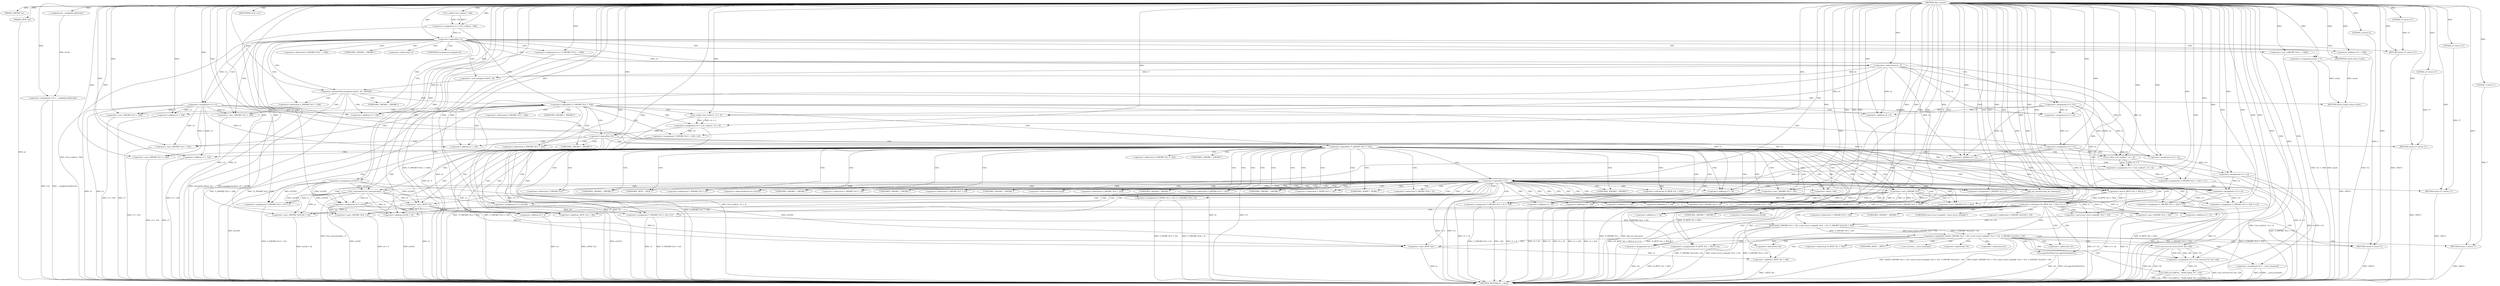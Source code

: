 digraph tftp_connect {  
"1000116" [label = "(METHOD,tftp_connect)" ]
"1000405" [label = "(METHOD_RETURN,int __cdecl)" ]
"1000117" [label = "(PARAM,_DWORD *a1)" ]
"1000118" [label = "(PARAM,_BYTE *a2)" ]
"1000135" [label = "(<operator>.assignment,v16 = __readgsdword(0x14u))" ]
"1000137" [label = "(__readgsdword,__readgsdword(0x14u))" ]
"1000139" [label = "(<operator>.assignment,v2 = Curl_ccalloc(1, 336))" ]
"1000141" [label = "(Curl_ccalloc,Curl_ccalloc(1, 336))" ]
"1000144" [label = "(<operator>.assignment,a1[185] = v2)" ]
"1000150" [label = "(<operator>.logicalNot,!v2)" ]
"1000152" [label = "(RETURN,return 27;,return 27;)" ]
"1000153" [label = "(LITERAL,27,return 27;)" ]
"1000154" [label = "(<operator>.assignment,v3 = v2)" ]
"1000157" [label = "(<operator>.assignment,v4 = *(_DWORD *)(*a1 + 1568))" ]
"1000160" [label = "(<operator>.cast,(_DWORD *)(*a1 + 1568))" ]
"1000162" [label = "(<operator>.addition,*a1 + 1568)" ]
"1000167" [label = "(IDENTIFIER,v4,if ( v4 ))" ]
"1000169" [label = "(<operator>.assignment,result = 71)" ]
"1000173" [label = "(<operator>.greaterThan,(unsigned int)(v4 - 8) > 0xFFB0)" ]
"1000174" [label = "(<operator>.cast,(unsigned int)(v4 - 8))" ]
"1000176" [label = "(<operator>.subtraction,v4 - 8)" ]
"1000180" [label = "(RETURN,return result;,return result;)" ]
"1000181" [label = "(IDENTIFIER,result,return result;)" ]
"1000184" [label = "(<operator>.assignment,v4 = 512)" ]
"1000188" [label = "(<operator>.logicalNot,!*(_DWORD *)(v3 + 328))" ]
"1000190" [label = "(<operator>.cast,(_DWORD *)(v3 + 328))" ]
"1000192" [label = "(<operator>.addition,v3 + 328)" ]
"1000196" [label = "(<operator>.assignment,v13 = v4)" ]
"1000199" [label = "(<operator>.assignment,v8 = Curl_ccalloc(1, v4 + 4))" ]
"1000201" [label = "(Curl_ccalloc,Curl_ccalloc(1, v4 + 4))" ]
"1000203" [label = "(<operator>.addition,v4 + 4)" ]
"1000206" [label = "(<operator>.assignment,*(_DWORD *)(v3 + 328) = v8)" ]
"1000208" [label = "(<operator>.cast,(_DWORD *)(v3 + 328))" ]
"1000210" [label = "(<operator>.addition,v3 + 328)" ]
"1000214" [label = "(<operator>.assignment,v4 = v13)" ]
"1000218" [label = "(<operator>.logicalNot,!v8)" ]
"1000220" [label = "(RETURN,return 27;,return 27;)" ]
"1000221" [label = "(LITERAL,27,return 27;)" ]
"1000223" [label = "(<operator>.logicalNot,!*(_DWORD *)(v3 + 332))" ]
"1000225" [label = "(<operator>.cast,(_DWORD *)(v3 + 332))" ]
"1000227" [label = "(<operator>.addition,v3 + 332)" ]
"1000231" [label = "(<operator>.assignment,v14 = v4)" ]
"1000234" [label = "(<operator>.assignment,v11 = Curl_ccalloc(1, v4 + 4))" ]
"1000236" [label = "(Curl_ccalloc,Curl_ccalloc(1, v4 + 4))" ]
"1000238" [label = "(<operator>.addition,v4 + 4)" ]
"1000241" [label = "(<operator>.assignment,*(_DWORD *)(v3 + 332) = v11)" ]
"1000243" [label = "(<operator>.cast,(_DWORD *)(v3 + 332))" ]
"1000245" [label = "(<operator>.addition,v3 + 332)" ]
"1000249" [label = "(<operator>.assignment,v4 = v14)" ]
"1000253" [label = "(<operator>.logicalNot,!v11)" ]
"1000255" [label = "(RETURN,return 27;,return 27;)" ]
"1000256" [label = "(LITERAL,27,return 27;)" ]
"1000257" [label = "(<operator>.assignment,v12 = v4)" ]
"1000260" [label = "(Curl_conncontrol,Curl_conncontrol(a1, 1))" ]
"1000263" [label = "(<operator>.assignment,v5 = a1[103])" ]
"1000268" [label = "(<operator>.assignment,*(_DWORD *)(v3 + 16) = a1)" ]
"1000270" [label = "(<operator>.cast,(_DWORD *)(v3 + 16))" ]
"1000272" [label = "(<operator>.addition,v3 + 16)" ]
"1000276" [label = "(<operator>.assignment,*(_DWORD *)v3 = 0)" ]
"1000278" [label = "(<operator>.cast,(_DWORD *)v3)" ]
"1000282" [label = "(<operator>.assignment,*(_DWORD *)(v3 + 8) = -100)" ]
"1000284" [label = "(<operator>.cast,(_DWORD *)(v3 + 8))" ]
"1000286" [label = "(<operator>.addition,v3 + 8)" ]
"1000289" [label = "(<operator>.minus,-100)" ]
"1000291" [label = "(<operator>.assignment,*(_DWORD *)(v3 + 20) = v5)" ]
"1000293" [label = "(<operator>.cast,(_DWORD *)(v3 + 20))" ]
"1000295" [label = "(<operator>.addition,v3 + 20)" ]
"1000299" [label = "(<operator>.assignment,v6 = a1[18])" ]
"1000304" [label = "(<operator>.assignment,*(_DWORD *)(v3 + 320) = v12)" ]
"1000306" [label = "(<operator>.cast,(_DWORD *)(v3 + 320))" ]
"1000308" [label = "(<operator>.addition,v3 + 320)" ]
"1000312" [label = "(<operator>.assignment,*(_DWORD *)(v3 + 324) = v12)" ]
"1000314" [label = "(<operator>.cast,(_DWORD *)(v3 + 324))" ]
"1000316" [label = "(<operator>.addition,v3 + 324)" ]
"1000320" [label = "(<operator>.assignment,*(_WORD *)(v3 + 52) = *(_DWORD *)(v6 + 4))" ]
"1000322" [label = "(<operator>.cast,(_WORD *)(v3 + 52))" ]
"1000324" [label = "(<operator>.addition,v3 + 52)" ]
"1000328" [label = "(<operator>.cast,(_DWORD *)(v6 + 4))" ]
"1000330" [label = "(<operator>.addition,v6 + 4)" ]
"1000333" [label = "(tftp_set_timeouts,tftp_set_timeouts())" ]
"1000335" [label = "(<operator>.notEquals,(*((_BYTE *)a1 + 583) & 2) != 0)" ]
"1000336" [label = "(<operator>.and,*((_BYTE *)a1 + 583) & 2)" ]
"1000338" [label = "(<operator>.addition,(_BYTE *)a1 + 583)" ]
"1000339" [label = "(<operator>.cast,(_BYTE *)a1)" ]
"1000347" [label = "(Curl_pgrsStartNow,Curl_pgrsStartNow(*a1))" ]
"1000350" [label = "(<operator>.assignment,*a2 = 1)" ]
"1000354" [label = "(RETURN,return 0;,return 0;)" ]
"1000355" [label = "(LITERAL,0,return 0;)" ]
"1000357" [label = "(<operator>.logicalNot,!bind(*(_DWORD *)(v3 + 20), (const struct sockaddr *)(v3 + 52), *(_DWORD *)(a1[18] + 16)))" ]
"1000358" [label = "(bind,bind(*(_DWORD *)(v3 + 20), (const struct sockaddr *)(v3 + 52), *(_DWORD *)(a1[18] + 16)))" ]
"1000360" [label = "(<operator>.cast,(_DWORD *)(v3 + 20))" ]
"1000362" [label = "(<operator>.addition,v3 + 20)" ]
"1000365" [label = "(<operator>.cast,(const struct sockaddr *)(v3 + 52))" ]
"1000367" [label = "(<operator>.addition,v3 + 52)" ]
"1000371" [label = "(<operator>.cast,(_DWORD *)(a1[18] + 16))" ]
"1000373" [label = "(<operator>.addition,a1[18] + 16)" ]
"1000379" [label = "(<operators>.assignmentOr,*((_BYTE *)a1 + 583) |= 2u)" ]
"1000381" [label = "(<operator>.addition,(_BYTE *)a1 + 583)" ]
"1000382" [label = "(<operator>.cast,(_BYTE *)a1)" ]
"1000388" [label = "(<operator>.assignment,v9 = __errno_location())" ]
"1000391" [label = "(<operator>.assignment,v10 = Curl_strerror(*v9, buf, 128))" ]
"1000393" [label = "(Curl_strerror,Curl_strerror(*v9, buf, 128))" ]
"1000398" [label = "(Curl_failf,Curl_failf(*a1, \"bind() failed; %s\", v10))" ]
"1000403" [label = "(RETURN,return 7;,return 7;)" ]
"1000404" [label = "(LITERAL,7,return 7;)" ]
"1000159" [label = "(<operator>.indirection,*(_DWORD *)(*a1 + 1568))" ]
"1000161" [label = "(UNKNOWN,_DWORD *,_DWORD *)" ]
"1000163" [label = "(<operator>.indirection,*a1)" ]
"1000175" [label = "(UNKNOWN,unsigned int,unsigned int)" ]
"1000189" [label = "(<operator>.indirection,*(_DWORD *)(v3 + 328))" ]
"1000191" [label = "(UNKNOWN,_DWORD *,_DWORD *)" ]
"1000207" [label = "(<operator>.indirection,*(_DWORD *)(v3 + 328))" ]
"1000209" [label = "(UNKNOWN,_DWORD *,_DWORD *)" ]
"1000224" [label = "(<operator>.indirection,*(_DWORD *)(v3 + 332))" ]
"1000226" [label = "(UNKNOWN,_DWORD *,_DWORD *)" ]
"1000242" [label = "(<operator>.indirection,*(_DWORD *)(v3 + 332))" ]
"1000244" [label = "(UNKNOWN,_DWORD *,_DWORD *)" ]
"1000265" [label = "(<operator>.indirectIndexAccess,a1[103])" ]
"1000269" [label = "(<operator>.indirection,*(_DWORD *)(v3 + 16))" ]
"1000271" [label = "(UNKNOWN,_DWORD *,_DWORD *)" ]
"1000277" [label = "(<operator>.indirection,*(_DWORD *)v3)" ]
"1000279" [label = "(UNKNOWN,_DWORD *,_DWORD *)" ]
"1000283" [label = "(<operator>.indirection,*(_DWORD *)(v3 + 8))" ]
"1000285" [label = "(UNKNOWN,_DWORD *,_DWORD *)" ]
"1000292" [label = "(<operator>.indirection,*(_DWORD *)(v3 + 20))" ]
"1000294" [label = "(UNKNOWN,_DWORD *,_DWORD *)" ]
"1000301" [label = "(<operator>.indirectIndexAccess,a1[18])" ]
"1000305" [label = "(<operator>.indirection,*(_DWORD *)(v3 + 320))" ]
"1000307" [label = "(UNKNOWN,_DWORD *,_DWORD *)" ]
"1000313" [label = "(<operator>.indirection,*(_DWORD *)(v3 + 324))" ]
"1000315" [label = "(UNKNOWN,_DWORD *,_DWORD *)" ]
"1000321" [label = "(<operator>.indirection,*(_WORD *)(v3 + 52))" ]
"1000323" [label = "(UNKNOWN,_WORD *,_WORD *)" ]
"1000327" [label = "(<operator>.indirection,*(_DWORD *)(v6 + 4))" ]
"1000329" [label = "(UNKNOWN,_DWORD *,_DWORD *)" ]
"1000337" [label = "(<operator>.indirection,*((_BYTE *)a1 + 583))" ]
"1000340" [label = "(UNKNOWN,_BYTE *,_BYTE *)" ]
"1000348" [label = "(<operator>.indirection,*a1)" ]
"1000351" [label = "(<operator>.indirection,*a2)" ]
"1000359" [label = "(<operator>.indirection,*(_DWORD *)(v3 + 20))" ]
"1000361" [label = "(UNKNOWN,_DWORD *,_DWORD *)" ]
"1000366" [label = "(UNKNOWN,const struct sockaddr *,const struct sockaddr *)" ]
"1000370" [label = "(<operator>.indirection,*(_DWORD *)(a1[18] + 16))" ]
"1000372" [label = "(UNKNOWN,_DWORD *,_DWORD *)" ]
"1000374" [label = "(<operator>.indirectIndexAccess,a1[18])" ]
"1000380" [label = "(<operator>.indirection,*((_BYTE *)a1 + 583))" ]
"1000383" [label = "(UNKNOWN,_BYTE *,_BYTE *)" ]
"1000390" [label = "(__errno_location,__errno_location())" ]
"1000394" [label = "(<operator>.indirection,*v9)" ]
"1000399" [label = "(<operator>.indirection,*a1)" ]
  "1000260" -> "1000405"  [ label = "DDG: Curl_conncontrol(a1, 1)"] 
  "1000282" -> "1000405"  [ label = "DDG: -100"] 
  "1000320" -> "1000405"  [ label = "DDG: *(_DWORD *)(v6 + 4)"] 
  "1000135" -> "1000405"  [ label = "DDG: v16"] 
  "1000218" -> "1000405"  [ label = "DDG: !v8"] 
  "1000373" -> "1000405"  [ label = "DDG: a1[18]"] 
  "1000393" -> "1000405"  [ label = "DDG: *v9"] 
  "1000293" -> "1000405"  [ label = "DDG: v3 + 20"] 
  "1000347" -> "1000405"  [ label = "DDG: *a1"] 
  "1000388" -> "1000405"  [ label = "DDG: v9"] 
  "1000314" -> "1000405"  [ label = "DDG: v3 + 324"] 
  "1000335" -> "1000405"  [ label = "DDG: (*((_BYTE *)a1 + 583) & 2) != 0"] 
  "1000162" -> "1000405"  [ label = "DDG: *a1"] 
  "1000201" -> "1000405"  [ label = "DDG: v4 + 4"] 
  "1000223" -> "1000405"  [ label = "DDG: !*(_DWORD *)(v3 + 332)"] 
  "1000324" -> "1000405"  [ label = "DDG: v3"] 
  "1000188" -> "1000405"  [ label = "DDG: *(_DWORD *)(v3 + 328)"] 
  "1000328" -> "1000405"  [ label = "DDG: v6 + 4"] 
  "1000257" -> "1000405"  [ label = "DDG: v4"] 
  "1000312" -> "1000405"  [ label = "DDG: v12"] 
  "1000173" -> "1000405"  [ label = "DDG: (unsigned int)(v4 - 8)"] 
  "1000320" -> "1000405"  [ label = "DDG: *(_WORD *)(v3 + 52)"] 
  "1000268" -> "1000405"  [ label = "DDG: *(_DWORD *)(v3 + 16)"] 
  "1000336" -> "1000405"  [ label = "DDG: *((_BYTE *)a1 + 583)"] 
  "1000306" -> "1000405"  [ label = "DDG: v3 + 320"] 
  "1000350" -> "1000405"  [ label = "DDG: *a2"] 
  "1000118" -> "1000405"  [ label = "DDG: a2"] 
  "1000263" -> "1000405"  [ label = "DDG: a1[103]"] 
  "1000210" -> "1000405"  [ label = "DDG: v3"] 
  "1000245" -> "1000405"  [ label = "DDG: v3"] 
  "1000312" -> "1000405"  [ label = "DDG: *(_DWORD *)(v3 + 324)"] 
  "1000391" -> "1000405"  [ label = "DDG: Curl_strerror(*v9, buf, 128)"] 
  "1000379" -> "1000405"  [ label = "DDG: *((_BYTE *)a1 + 583)"] 
  "1000135" -> "1000405"  [ label = "DDG: __readgsdword(0x14u)"] 
  "1000282" -> "1000405"  [ label = "DDG: *(_DWORD *)(v3 + 8)"] 
  "1000291" -> "1000405"  [ label = "DDG: v5"] 
  "1000381" -> "1000405"  [ label = "DDG: (_BYTE *)a1"] 
  "1000270" -> "1000405"  [ label = "DDG: v3 + 16"] 
  "1000382" -> "1000405"  [ label = "DDG: a1"] 
  "1000299" -> "1000405"  [ label = "DDG: a1[18]"] 
  "1000358" -> "1000405"  [ label = "DDG: *(_DWORD *)(a1[18] + 16)"] 
  "1000398" -> "1000405"  [ label = "DDG: v10"] 
  "1000225" -> "1000405"  [ label = "DDG: v3 + 332"] 
  "1000249" -> "1000405"  [ label = "DDG: v4"] 
  "1000367" -> "1000405"  [ label = "DDG: v3"] 
  "1000339" -> "1000405"  [ label = "DDG: a1"] 
  "1000358" -> "1000405"  [ label = "DDG: (const struct sockaddr *)(v3 + 52)"] 
  "1000291" -> "1000405"  [ label = "DDG: *(_DWORD *)(v3 + 20)"] 
  "1000223" -> "1000405"  [ label = "DDG: *(_DWORD *)(v3 + 332)"] 
  "1000150" -> "1000405"  [ label = "DDG: !v2"] 
  "1000253" -> "1000405"  [ label = "DDG: !v11"] 
  "1000234" -> "1000405"  [ label = "DDG: Curl_ccalloc(1, v4 + 4)"] 
  "1000154" -> "1000405"  [ label = "DDG: v3"] 
  "1000214" -> "1000405"  [ label = "DDG: v4"] 
  "1000276" -> "1000405"  [ label = "DDG: *(_DWORD *)v3"] 
  "1000365" -> "1000405"  [ label = "DDG: v3 + 52"] 
  "1000157" -> "1000405"  [ label = "DDG: *(_DWORD *)(*a1 + 1568)"] 
  "1000206" -> "1000405"  [ label = "DDG: *(_DWORD *)(v3 + 328)"] 
  "1000358" -> "1000405"  [ label = "DDG: *(_DWORD *)(v3 + 20)"] 
  "1000169" -> "1000405"  [ label = "DDG: result"] 
  "1000284" -> "1000405"  [ label = "DDG: v3 + 8"] 
  "1000188" -> "1000405"  [ label = "DDG: !*(_DWORD *)(v3 + 328)"] 
  "1000139" -> "1000405"  [ label = "DDG: Curl_ccalloc(1, 336)"] 
  "1000190" -> "1000405"  [ label = "DDG: v3 + 328"] 
  "1000398" -> "1000405"  [ label = "DDG: Curl_failf(*a1, \"bind() failed; %s\", v10)"] 
  "1000154" -> "1000405"  [ label = "DDG: v2"] 
  "1000335" -> "1000405"  [ label = "DDG: *((_BYTE *)a1 + 583) & 2"] 
  "1000199" -> "1000405"  [ label = "DDG: Curl_ccalloc(1, v4 + 4)"] 
  "1000176" -> "1000405"  [ label = "DDG: v4"] 
  "1000241" -> "1000405"  [ label = "DDG: *(_DWORD *)(v3 + 332)"] 
  "1000174" -> "1000405"  [ label = "DDG: v4 - 8"] 
  "1000393" -> "1000405"  [ label = "DDG: buf"] 
  "1000338" -> "1000405"  [ label = "DDG: (_BYTE *)a1"] 
  "1000347" -> "1000405"  [ label = "DDG: Curl_pgrsStartNow(*a1)"] 
  "1000144" -> "1000405"  [ label = "DDG: a1[185]"] 
  "1000214" -> "1000405"  [ label = "DDG: v13"] 
  "1000357" -> "1000405"  [ label = "DDG: !bind(*(_DWORD *)(v3 + 20), (const struct sockaddr *)(v3 + 52), *(_DWORD *)(a1[18] + 16))"] 
  "1000208" -> "1000405"  [ label = "DDG: v3 + 328"] 
  "1000236" -> "1000405"  [ label = "DDG: v4 + 4"] 
  "1000304" -> "1000405"  [ label = "DDG: *(_DWORD *)(v3 + 320)"] 
  "1000173" -> "1000405"  [ label = "DDG: (unsigned int)(v4 - 8) > 0xFFB0"] 
  "1000398" -> "1000405"  [ label = "DDG: *a1"] 
  "1000253" -> "1000405"  [ label = "DDG: v11"] 
  "1000371" -> "1000405"  [ label = "DDG: a1[18] + 16"] 
  "1000243" -> "1000405"  [ label = "DDG: v3 + 332"] 
  "1000322" -> "1000405"  [ label = "DDG: v3 + 52"] 
  "1000357" -> "1000405"  [ label = "DDG: bind(*(_DWORD *)(v3 + 20), (const struct sockaddr *)(v3 + 52), *(_DWORD *)(a1[18] + 16))"] 
  "1000360" -> "1000405"  [ label = "DDG: v3 + 20"] 
  "1000388" -> "1000405"  [ label = "DDG: __errno_location()"] 
  "1000218" -> "1000405"  [ label = "DDG: v8"] 
  "1000160" -> "1000405"  [ label = "DDG: *a1 + 1568"] 
  "1000150" -> "1000405"  [ label = "DDG: v2"] 
  "1000249" -> "1000405"  [ label = "DDG: v14"] 
  "1000333" -> "1000405"  [ label = "DDG: tftp_set_timeouts()"] 
  "1000330" -> "1000405"  [ label = "DDG: v6"] 
  "1000152" -> "1000405"  [ label = "DDG: <RET>"] 
  "1000180" -> "1000405"  [ label = "DDG: <RET>"] 
  "1000255" -> "1000405"  [ label = "DDG: <RET>"] 
  "1000403" -> "1000405"  [ label = "DDG: <RET>"] 
  "1000220" -> "1000405"  [ label = "DDG: <RET>"] 
  "1000354" -> "1000405"  [ label = "DDG: <RET>"] 
  "1000116" -> "1000117"  [ label = "DDG: "] 
  "1000116" -> "1000118"  [ label = "DDG: "] 
  "1000137" -> "1000135"  [ label = "DDG: 0x14u"] 
  "1000116" -> "1000135"  [ label = "DDG: "] 
  "1000116" -> "1000137"  [ label = "DDG: "] 
  "1000141" -> "1000139"  [ label = "DDG: 1"] 
  "1000141" -> "1000139"  [ label = "DDG: 336"] 
  "1000116" -> "1000139"  [ label = "DDG: "] 
  "1000116" -> "1000141"  [ label = "DDG: "] 
  "1000139" -> "1000144"  [ label = "DDG: v2"] 
  "1000116" -> "1000144"  [ label = "DDG: "] 
  "1000116" -> "1000150"  [ label = "DDG: "] 
  "1000139" -> "1000150"  [ label = "DDG: v2"] 
  "1000153" -> "1000152"  [ label = "DDG: 27"] 
  "1000116" -> "1000152"  [ label = "DDG: "] 
  "1000116" -> "1000153"  [ label = "DDG: "] 
  "1000150" -> "1000154"  [ label = "DDG: v2"] 
  "1000116" -> "1000154"  [ label = "DDG: "] 
  "1000116" -> "1000157"  [ label = "DDG: "] 
  "1000116" -> "1000160"  [ label = "DDG: "] 
  "1000116" -> "1000162"  [ label = "DDG: "] 
  "1000116" -> "1000167"  [ label = "DDG: "] 
  "1000116" -> "1000169"  [ label = "DDG: "] 
  "1000174" -> "1000173"  [ label = "DDG: v4 - 8"] 
  "1000176" -> "1000174"  [ label = "DDG: v4"] 
  "1000176" -> "1000174"  [ label = "DDG: 8"] 
  "1000157" -> "1000176"  [ label = "DDG: v4"] 
  "1000116" -> "1000176"  [ label = "DDG: "] 
  "1000116" -> "1000173"  [ label = "DDG: "] 
  "1000181" -> "1000180"  [ label = "DDG: result"] 
  "1000169" -> "1000180"  [ label = "DDG: result"] 
  "1000116" -> "1000181"  [ label = "DDG: "] 
  "1000116" -> "1000184"  [ label = "DDG: "] 
  "1000154" -> "1000190"  [ label = "DDG: v3"] 
  "1000116" -> "1000190"  [ label = "DDG: "] 
  "1000154" -> "1000192"  [ label = "DDG: v3"] 
  "1000116" -> "1000192"  [ label = "DDG: "] 
  "1000184" -> "1000196"  [ label = "DDG: v4"] 
  "1000176" -> "1000196"  [ label = "DDG: v4"] 
  "1000116" -> "1000196"  [ label = "DDG: "] 
  "1000201" -> "1000199"  [ label = "DDG: 1"] 
  "1000201" -> "1000199"  [ label = "DDG: v4 + 4"] 
  "1000116" -> "1000199"  [ label = "DDG: "] 
  "1000116" -> "1000201"  [ label = "DDG: "] 
  "1000184" -> "1000201"  [ label = "DDG: v4"] 
  "1000176" -> "1000201"  [ label = "DDG: v4"] 
  "1000116" -> "1000203"  [ label = "DDG: "] 
  "1000184" -> "1000203"  [ label = "DDG: v4"] 
  "1000176" -> "1000203"  [ label = "DDG: v4"] 
  "1000199" -> "1000206"  [ label = "DDG: v8"] 
  "1000116" -> "1000206"  [ label = "DDG: "] 
  "1000116" -> "1000208"  [ label = "DDG: "] 
  "1000154" -> "1000208"  [ label = "DDG: v3"] 
  "1000116" -> "1000210"  [ label = "DDG: "] 
  "1000154" -> "1000210"  [ label = "DDG: v3"] 
  "1000196" -> "1000214"  [ label = "DDG: v13"] 
  "1000116" -> "1000214"  [ label = "DDG: "] 
  "1000116" -> "1000218"  [ label = "DDG: "] 
  "1000199" -> "1000218"  [ label = "DDG: v8"] 
  "1000221" -> "1000220"  [ label = "DDG: 27"] 
  "1000116" -> "1000220"  [ label = "DDG: "] 
  "1000116" -> "1000221"  [ label = "DDG: "] 
  "1000116" -> "1000225"  [ label = "DDG: "] 
  "1000154" -> "1000225"  [ label = "DDG: v3"] 
  "1000116" -> "1000227"  [ label = "DDG: "] 
  "1000154" -> "1000227"  [ label = "DDG: v3"] 
  "1000214" -> "1000231"  [ label = "DDG: v4"] 
  "1000184" -> "1000231"  [ label = "DDG: v4"] 
  "1000176" -> "1000231"  [ label = "DDG: v4"] 
  "1000116" -> "1000231"  [ label = "DDG: "] 
  "1000236" -> "1000234"  [ label = "DDG: 1"] 
  "1000236" -> "1000234"  [ label = "DDG: v4 + 4"] 
  "1000116" -> "1000234"  [ label = "DDG: "] 
  "1000116" -> "1000236"  [ label = "DDG: "] 
  "1000214" -> "1000236"  [ label = "DDG: v4"] 
  "1000184" -> "1000236"  [ label = "DDG: v4"] 
  "1000176" -> "1000236"  [ label = "DDG: v4"] 
  "1000116" -> "1000238"  [ label = "DDG: "] 
  "1000214" -> "1000238"  [ label = "DDG: v4"] 
  "1000184" -> "1000238"  [ label = "DDG: v4"] 
  "1000176" -> "1000238"  [ label = "DDG: v4"] 
  "1000234" -> "1000241"  [ label = "DDG: v11"] 
  "1000116" -> "1000241"  [ label = "DDG: "] 
  "1000116" -> "1000243"  [ label = "DDG: "] 
  "1000154" -> "1000243"  [ label = "DDG: v3"] 
  "1000116" -> "1000245"  [ label = "DDG: "] 
  "1000154" -> "1000245"  [ label = "DDG: v3"] 
  "1000231" -> "1000249"  [ label = "DDG: v14"] 
  "1000116" -> "1000249"  [ label = "DDG: "] 
  "1000116" -> "1000253"  [ label = "DDG: "] 
  "1000234" -> "1000253"  [ label = "DDG: v11"] 
  "1000256" -> "1000255"  [ label = "DDG: 27"] 
  "1000116" -> "1000255"  [ label = "DDG: "] 
  "1000116" -> "1000256"  [ label = "DDG: "] 
  "1000249" -> "1000257"  [ label = "DDG: v4"] 
  "1000214" -> "1000257"  [ label = "DDG: v4"] 
  "1000184" -> "1000257"  [ label = "DDG: v4"] 
  "1000176" -> "1000257"  [ label = "DDG: v4"] 
  "1000116" -> "1000257"  [ label = "DDG: "] 
  "1000144" -> "1000260"  [ label = "DDG: a1[185]"] 
  "1000116" -> "1000260"  [ label = "DDG: "] 
  "1000260" -> "1000263"  [ label = "DDG: a1"] 
  "1000116" -> "1000263"  [ label = "DDG: "] 
  "1000260" -> "1000268"  [ label = "DDG: a1"] 
  "1000144" -> "1000268"  [ label = "DDG: a1[185]"] 
  "1000116" -> "1000268"  [ label = "DDG: "] 
  "1000116" -> "1000270"  [ label = "DDG: "] 
  "1000154" -> "1000270"  [ label = "DDG: v3"] 
  "1000116" -> "1000272"  [ label = "DDG: "] 
  "1000154" -> "1000272"  [ label = "DDG: v3"] 
  "1000116" -> "1000276"  [ label = "DDG: "] 
  "1000116" -> "1000278"  [ label = "DDG: "] 
  "1000154" -> "1000278"  [ label = "DDG: v3"] 
  "1000289" -> "1000282"  [ label = "DDG: 100"] 
  "1000278" -> "1000284"  [ label = "DDG: v3"] 
  "1000116" -> "1000284"  [ label = "DDG: "] 
  "1000278" -> "1000286"  [ label = "DDG: v3"] 
  "1000116" -> "1000286"  [ label = "DDG: "] 
  "1000116" -> "1000289"  [ label = "DDG: "] 
  "1000263" -> "1000291"  [ label = "DDG: v5"] 
  "1000116" -> "1000291"  [ label = "DDG: "] 
  "1000116" -> "1000293"  [ label = "DDG: "] 
  "1000278" -> "1000293"  [ label = "DDG: v3"] 
  "1000116" -> "1000295"  [ label = "DDG: "] 
  "1000278" -> "1000295"  [ label = "DDG: v3"] 
  "1000260" -> "1000299"  [ label = "DDG: a1"] 
  "1000144" -> "1000299"  [ label = "DDG: a1[185]"] 
  "1000116" -> "1000299"  [ label = "DDG: "] 
  "1000257" -> "1000304"  [ label = "DDG: v12"] 
  "1000116" -> "1000304"  [ label = "DDG: "] 
  "1000116" -> "1000306"  [ label = "DDG: "] 
  "1000278" -> "1000306"  [ label = "DDG: v3"] 
  "1000116" -> "1000308"  [ label = "DDG: "] 
  "1000278" -> "1000308"  [ label = "DDG: v3"] 
  "1000116" -> "1000312"  [ label = "DDG: "] 
  "1000257" -> "1000312"  [ label = "DDG: v12"] 
  "1000116" -> "1000314"  [ label = "DDG: "] 
  "1000278" -> "1000314"  [ label = "DDG: v3"] 
  "1000116" -> "1000316"  [ label = "DDG: "] 
  "1000278" -> "1000316"  [ label = "DDG: v3"] 
  "1000116" -> "1000322"  [ label = "DDG: "] 
  "1000278" -> "1000322"  [ label = "DDG: v3"] 
  "1000116" -> "1000324"  [ label = "DDG: "] 
  "1000278" -> "1000324"  [ label = "DDG: v3"] 
  "1000299" -> "1000328"  [ label = "DDG: v6"] 
  "1000116" -> "1000328"  [ label = "DDG: "] 
  "1000299" -> "1000330"  [ label = "DDG: v6"] 
  "1000116" -> "1000330"  [ label = "DDG: "] 
  "1000116" -> "1000333"  [ label = "DDG: "] 
  "1000336" -> "1000335"  [ label = "DDG: *((_BYTE *)a1 + 583)"] 
  "1000336" -> "1000335"  [ label = "DDG: 2"] 
  "1000339" -> "1000338"  [ label = "DDG: a1"] 
  "1000144" -> "1000339"  [ label = "DDG: a1[185]"] 
  "1000116" -> "1000339"  [ label = "DDG: "] 
  "1000260" -> "1000339"  [ label = "DDG: a1"] 
  "1000116" -> "1000338"  [ label = "DDG: "] 
  "1000116" -> "1000336"  [ label = "DDG: "] 
  "1000116" -> "1000335"  [ label = "DDG: "] 
  "1000116" -> "1000350"  [ label = "DDG: "] 
  "1000355" -> "1000354"  [ label = "DDG: 0"] 
  "1000116" -> "1000354"  [ label = "DDG: "] 
  "1000116" -> "1000355"  [ label = "DDG: "] 
  "1000358" -> "1000357"  [ label = "DDG: *(_DWORD *)(v3 + 20)"] 
  "1000358" -> "1000357"  [ label = "DDG: (const struct sockaddr *)(v3 + 52)"] 
  "1000358" -> "1000357"  [ label = "DDG: *(_DWORD *)(a1[18] + 16)"] 
  "1000291" -> "1000358"  [ label = "DDG: *(_DWORD *)(v3 + 20)"] 
  "1000116" -> "1000360"  [ label = "DDG: "] 
  "1000278" -> "1000360"  [ label = "DDG: v3"] 
  "1000116" -> "1000362"  [ label = "DDG: "] 
  "1000278" -> "1000362"  [ label = "DDG: v3"] 
  "1000365" -> "1000358"  [ label = "DDG: v3 + 52"] 
  "1000116" -> "1000365"  [ label = "DDG: "] 
  "1000278" -> "1000365"  [ label = "DDG: v3"] 
  "1000116" -> "1000367"  [ label = "DDG: "] 
  "1000278" -> "1000367"  [ label = "DDG: v3"] 
  "1000339" -> "1000371"  [ label = "DDG: a1"] 
  "1000260" -> "1000371"  [ label = "DDG: a1"] 
  "1000144" -> "1000371"  [ label = "DDG: a1[185]"] 
  "1000116" -> "1000371"  [ label = "DDG: "] 
  "1000339" -> "1000373"  [ label = "DDG: a1"] 
  "1000260" -> "1000373"  [ label = "DDG: a1"] 
  "1000144" -> "1000373"  [ label = "DDG: a1[185]"] 
  "1000116" -> "1000373"  [ label = "DDG: "] 
  "1000116" -> "1000379"  [ label = "DDG: "] 
  "1000336" -> "1000379"  [ label = "DDG: *((_BYTE *)a1 + 583)"] 
  "1000382" -> "1000381"  [ label = "DDG: a1"] 
  "1000339" -> "1000382"  [ label = "DDG: a1"] 
  "1000144" -> "1000382"  [ label = "DDG: a1[185]"] 
  "1000116" -> "1000382"  [ label = "DDG: "] 
  "1000260" -> "1000382"  [ label = "DDG: a1"] 
  "1000116" -> "1000381"  [ label = "DDG: "] 
  "1000116" -> "1000388"  [ label = "DDG: "] 
  "1000393" -> "1000391"  [ label = "DDG: *v9"] 
  "1000393" -> "1000391"  [ label = "DDG: buf"] 
  "1000393" -> "1000391"  [ label = "DDG: 128"] 
  "1000116" -> "1000391"  [ label = "DDG: "] 
  "1000116" -> "1000393"  [ label = "DDG: "] 
  "1000116" -> "1000398"  [ label = "DDG: "] 
  "1000391" -> "1000398"  [ label = "DDG: v10"] 
  "1000404" -> "1000403"  [ label = "DDG: 7"] 
  "1000116" -> "1000403"  [ label = "DDG: "] 
  "1000116" -> "1000404"  [ label = "DDG: "] 
  "1000150" -> "1000160"  [ label = "CDG: "] 
  "1000150" -> "1000159"  [ label = "CDG: "] 
  "1000150" -> "1000157"  [ label = "CDG: "] 
  "1000150" -> "1000154"  [ label = "CDG: "] 
  "1000150" -> "1000152"  [ label = "CDG: "] 
  "1000150" -> "1000163"  [ label = "CDG: "] 
  "1000150" -> "1000162"  [ label = "CDG: "] 
  "1000150" -> "1000161"  [ label = "CDG: "] 
  "1000150" -> "1000176"  [ label = "CDG: "] 
  "1000150" -> "1000175"  [ label = "CDG: "] 
  "1000150" -> "1000174"  [ label = "CDG: "] 
  "1000150" -> "1000173"  [ label = "CDG: "] 
  "1000150" -> "1000169"  [ label = "CDG: "] 
  "1000150" -> "1000192"  [ label = "CDG: "] 
  "1000150" -> "1000191"  [ label = "CDG: "] 
  "1000150" -> "1000190"  [ label = "CDG: "] 
  "1000150" -> "1000189"  [ label = "CDG: "] 
  "1000150" -> "1000188"  [ label = "CDG: "] 
  "1000150" -> "1000184"  [ label = "CDG: "] 
  "1000173" -> "1000192"  [ label = "CDG: "] 
  "1000173" -> "1000191"  [ label = "CDG: "] 
  "1000173" -> "1000190"  [ label = "CDG: "] 
  "1000173" -> "1000189"  [ label = "CDG: "] 
  "1000173" -> "1000188"  [ label = "CDG: "] 
  "1000173" -> "1000180"  [ label = "CDG: "] 
  "1000188" -> "1000208"  [ label = "CDG: "] 
  "1000188" -> "1000207"  [ label = "CDG: "] 
  "1000188" -> "1000206"  [ label = "CDG: "] 
  "1000188" -> "1000203"  [ label = "CDG: "] 
  "1000188" -> "1000201"  [ label = "CDG: "] 
  "1000188" -> "1000199"  [ label = "CDG: "] 
  "1000188" -> "1000196"  [ label = "CDG: "] 
  "1000188" -> "1000224"  [ label = "CDG: "] 
  "1000188" -> "1000223"  [ label = "CDG: "] 
  "1000188" -> "1000218"  [ label = "CDG: "] 
  "1000188" -> "1000214"  [ label = "CDG: "] 
  "1000188" -> "1000210"  [ label = "CDG: "] 
  "1000188" -> "1000209"  [ label = "CDG: "] 
  "1000188" -> "1000227"  [ label = "CDG: "] 
  "1000188" -> "1000226"  [ label = "CDG: "] 
  "1000188" -> "1000225"  [ label = "CDG: "] 
  "1000218" -> "1000224"  [ label = "CDG: "] 
  "1000218" -> "1000223"  [ label = "CDG: "] 
  "1000218" -> "1000220"  [ label = "CDG: "] 
  "1000218" -> "1000227"  [ label = "CDG: "] 
  "1000218" -> "1000226"  [ label = "CDG: "] 
  "1000218" -> "1000225"  [ label = "CDG: "] 
  "1000223" -> "1000238"  [ label = "CDG: "] 
  "1000223" -> "1000236"  [ label = "CDG: "] 
  "1000223" -> "1000234"  [ label = "CDG: "] 
  "1000223" -> "1000231"  [ label = "CDG: "] 
  "1000223" -> "1000253"  [ label = "CDG: "] 
  "1000223" -> "1000249"  [ label = "CDG: "] 
  "1000223" -> "1000245"  [ label = "CDG: "] 
  "1000223" -> "1000244"  [ label = "CDG: "] 
  "1000223" -> "1000243"  [ label = "CDG: "] 
  "1000223" -> "1000242"  [ label = "CDG: "] 
  "1000223" -> "1000241"  [ label = "CDG: "] 
  "1000223" -> "1000272"  [ label = "CDG: "] 
  "1000223" -> "1000271"  [ label = "CDG: "] 
  "1000223" -> "1000270"  [ label = "CDG: "] 
  "1000223" -> "1000269"  [ label = "CDG: "] 
  "1000223" -> "1000268"  [ label = "CDG: "] 
  "1000223" -> "1000265"  [ label = "CDG: "] 
  "1000223" -> "1000263"  [ label = "CDG: "] 
  "1000223" -> "1000260"  [ label = "CDG: "] 
  "1000223" -> "1000257"  [ label = "CDG: "] 
  "1000223" -> "1000286"  [ label = "CDG: "] 
  "1000223" -> "1000285"  [ label = "CDG: "] 
  "1000223" -> "1000284"  [ label = "CDG: "] 
  "1000223" -> "1000283"  [ label = "CDG: "] 
  "1000223" -> "1000282"  [ label = "CDG: "] 
  "1000223" -> "1000279"  [ label = "CDG: "] 
  "1000223" -> "1000278"  [ label = "CDG: "] 
  "1000223" -> "1000277"  [ label = "CDG: "] 
  "1000223" -> "1000276"  [ label = "CDG: "] 
  "1000223" -> "1000304"  [ label = "CDG: "] 
  "1000223" -> "1000301"  [ label = "CDG: "] 
  "1000223" -> "1000299"  [ label = "CDG: "] 
  "1000223" -> "1000295"  [ label = "CDG: "] 
  "1000223" -> "1000294"  [ label = "CDG: "] 
  "1000223" -> "1000293"  [ label = "CDG: "] 
  "1000223" -> "1000292"  [ label = "CDG: "] 
  "1000223" -> "1000291"  [ label = "CDG: "] 
  "1000223" -> "1000289"  [ label = "CDG: "] 
  "1000223" -> "1000320"  [ label = "CDG: "] 
  "1000223" -> "1000316"  [ label = "CDG: "] 
  "1000223" -> "1000315"  [ label = "CDG: "] 
  "1000223" -> "1000314"  [ label = "CDG: "] 
  "1000223" -> "1000313"  [ label = "CDG: "] 
  "1000223" -> "1000312"  [ label = "CDG: "] 
  "1000223" -> "1000308"  [ label = "CDG: "] 
  "1000223" -> "1000307"  [ label = "CDG: "] 
  "1000223" -> "1000306"  [ label = "CDG: "] 
  "1000223" -> "1000305"  [ label = "CDG: "] 
  "1000223" -> "1000336"  [ label = "CDG: "] 
  "1000223" -> "1000335"  [ label = "CDG: "] 
  "1000223" -> "1000333"  [ label = "CDG: "] 
  "1000223" -> "1000330"  [ label = "CDG: "] 
  "1000223" -> "1000329"  [ label = "CDG: "] 
  "1000223" -> "1000328"  [ label = "CDG: "] 
  "1000223" -> "1000327"  [ label = "CDG: "] 
  "1000223" -> "1000324"  [ label = "CDG: "] 
  "1000223" -> "1000323"  [ label = "CDG: "] 
  "1000223" -> "1000322"  [ label = "CDG: "] 
  "1000223" -> "1000321"  [ label = "CDG: "] 
  "1000223" -> "1000340"  [ label = "CDG: "] 
  "1000223" -> "1000339"  [ label = "CDG: "] 
  "1000223" -> "1000338"  [ label = "CDG: "] 
  "1000223" -> "1000337"  [ label = "CDG: "] 
  "1000253" -> "1000255"  [ label = "CDG: "] 
  "1000253" -> "1000272"  [ label = "CDG: "] 
  "1000253" -> "1000271"  [ label = "CDG: "] 
  "1000253" -> "1000270"  [ label = "CDG: "] 
  "1000253" -> "1000269"  [ label = "CDG: "] 
  "1000253" -> "1000268"  [ label = "CDG: "] 
  "1000253" -> "1000265"  [ label = "CDG: "] 
  "1000253" -> "1000263"  [ label = "CDG: "] 
  "1000253" -> "1000260"  [ label = "CDG: "] 
  "1000253" -> "1000257"  [ label = "CDG: "] 
  "1000253" -> "1000286"  [ label = "CDG: "] 
  "1000253" -> "1000285"  [ label = "CDG: "] 
  "1000253" -> "1000284"  [ label = "CDG: "] 
  "1000253" -> "1000283"  [ label = "CDG: "] 
  "1000253" -> "1000282"  [ label = "CDG: "] 
  "1000253" -> "1000279"  [ label = "CDG: "] 
  "1000253" -> "1000278"  [ label = "CDG: "] 
  "1000253" -> "1000277"  [ label = "CDG: "] 
  "1000253" -> "1000276"  [ label = "CDG: "] 
  "1000253" -> "1000304"  [ label = "CDG: "] 
  "1000253" -> "1000301"  [ label = "CDG: "] 
  "1000253" -> "1000299"  [ label = "CDG: "] 
  "1000253" -> "1000295"  [ label = "CDG: "] 
  "1000253" -> "1000294"  [ label = "CDG: "] 
  "1000253" -> "1000293"  [ label = "CDG: "] 
  "1000253" -> "1000292"  [ label = "CDG: "] 
  "1000253" -> "1000291"  [ label = "CDG: "] 
  "1000253" -> "1000289"  [ label = "CDG: "] 
  "1000253" -> "1000320"  [ label = "CDG: "] 
  "1000253" -> "1000316"  [ label = "CDG: "] 
  "1000253" -> "1000315"  [ label = "CDG: "] 
  "1000253" -> "1000314"  [ label = "CDG: "] 
  "1000253" -> "1000313"  [ label = "CDG: "] 
  "1000253" -> "1000312"  [ label = "CDG: "] 
  "1000253" -> "1000308"  [ label = "CDG: "] 
  "1000253" -> "1000307"  [ label = "CDG: "] 
  "1000253" -> "1000306"  [ label = "CDG: "] 
  "1000253" -> "1000305"  [ label = "CDG: "] 
  "1000253" -> "1000336"  [ label = "CDG: "] 
  "1000253" -> "1000335"  [ label = "CDG: "] 
  "1000253" -> "1000333"  [ label = "CDG: "] 
  "1000253" -> "1000330"  [ label = "CDG: "] 
  "1000253" -> "1000329"  [ label = "CDG: "] 
  "1000253" -> "1000328"  [ label = "CDG: "] 
  "1000253" -> "1000327"  [ label = "CDG: "] 
  "1000253" -> "1000324"  [ label = "CDG: "] 
  "1000253" -> "1000323"  [ label = "CDG: "] 
  "1000253" -> "1000322"  [ label = "CDG: "] 
  "1000253" -> "1000321"  [ label = "CDG: "] 
  "1000253" -> "1000340"  [ label = "CDG: "] 
  "1000253" -> "1000339"  [ label = "CDG: "] 
  "1000253" -> "1000338"  [ label = "CDG: "] 
  "1000253" -> "1000337"  [ label = "CDG: "] 
  "1000335" -> "1000351"  [ label = "CDG: "] 
  "1000335" -> "1000350"  [ label = "CDG: "] 
  "1000335" -> "1000348"  [ label = "CDG: "] 
  "1000335" -> "1000347"  [ label = "CDG: "] 
  "1000335" -> "1000367"  [ label = "CDG: "] 
  "1000335" -> "1000366"  [ label = "CDG: "] 
  "1000335" -> "1000365"  [ label = "CDG: "] 
  "1000335" -> "1000362"  [ label = "CDG: "] 
  "1000335" -> "1000361"  [ label = "CDG: "] 
  "1000335" -> "1000360"  [ label = "CDG: "] 
  "1000335" -> "1000359"  [ label = "CDG: "] 
  "1000335" -> "1000358"  [ label = "CDG: "] 
  "1000335" -> "1000357"  [ label = "CDG: "] 
  "1000335" -> "1000354"  [ label = "CDG: "] 
  "1000335" -> "1000374"  [ label = "CDG: "] 
  "1000335" -> "1000373"  [ label = "CDG: "] 
  "1000335" -> "1000372"  [ label = "CDG: "] 
  "1000335" -> "1000371"  [ label = "CDG: "] 
  "1000335" -> "1000370"  [ label = "CDG: "] 
  "1000357" -> "1000351"  [ label = "CDG: "] 
  "1000357" -> "1000350"  [ label = "CDG: "] 
  "1000357" -> "1000348"  [ label = "CDG: "] 
  "1000357" -> "1000347"  [ label = "CDG: "] 
  "1000357" -> "1000354"  [ label = "CDG: "] 
  "1000357" -> "1000383"  [ label = "CDG: "] 
  "1000357" -> "1000382"  [ label = "CDG: "] 
  "1000357" -> "1000381"  [ label = "CDG: "] 
  "1000357" -> "1000380"  [ label = "CDG: "] 
  "1000357" -> "1000379"  [ label = "CDG: "] 
  "1000357" -> "1000399"  [ label = "CDG: "] 
  "1000357" -> "1000398"  [ label = "CDG: "] 
  "1000357" -> "1000394"  [ label = "CDG: "] 
  "1000357" -> "1000393"  [ label = "CDG: "] 
  "1000357" -> "1000391"  [ label = "CDG: "] 
  "1000357" -> "1000390"  [ label = "CDG: "] 
  "1000357" -> "1000388"  [ label = "CDG: "] 
  "1000357" -> "1000403"  [ label = "CDG: "] 
}
